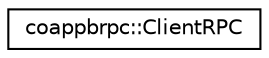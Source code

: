 digraph "Graphical Class Hierarchy"
{
  edge [fontname="Helvetica",fontsize="10",labelfontname="Helvetica",labelfontsize="10"];
  node [fontname="Helvetica",fontsize="10",shape=record];
  rankdir="LR";
  Node0 [label="coappbrpc::ClientRPC",height=0.2,width=0.4,color="black", fillcolor="white", style="filled",URL="$classcoappbrpc_1_1ClientRPC.html"];
}
